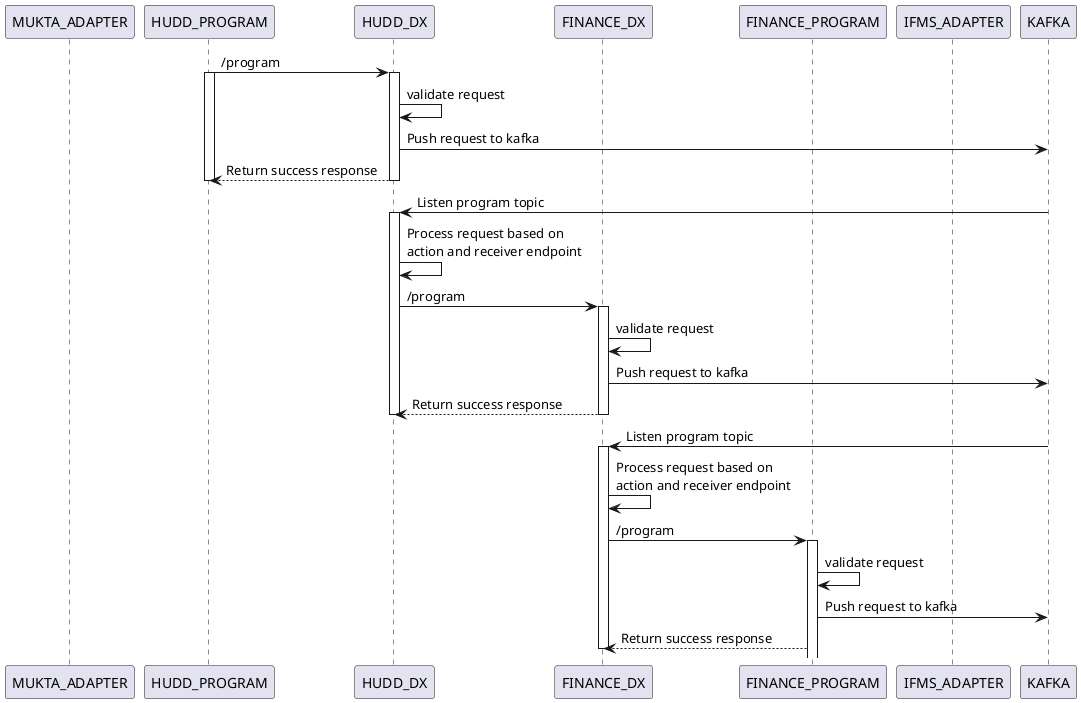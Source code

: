 @startuml
'actor  as User order 0
participant MUKTA_ADAPTER as MUKTA_ADAPTER order 1
participant HUDD_PROGRAM as HUDD_PROGRAM order 1
participant HUDD_DX as HUDD_DX order 2
participant FINANCE_DX as FINANCE_DX order 3
participant FINANCE_PROGRAM as FINANCE_PROGRAM order 4
participant IFMS_ADAPTER as IFMS_ADAPTER order 5
participant KAFKA as KAFKA order 6

HUDD_PROGRAM -> HUDD_DX:  /program
activate HUDD_PROGRAM
activate HUDD_DX
HUDD_DX -> HUDD_DX: validate request
HUDD_DX -> KAFKA: Push request to kafka
HUDD_PROGRAM <-- HUDD_DX:  Return success response
deactivate HUDD_DX
deactivate HUDD_PROGRAM
HUDD_DX <- KAFKA: Listen program topic
activate HUDD_DX
HUDD_DX -> HUDD_DX: Process request based on \naction and receiver endpoint
HUDD_DX -> FINANCE_DX:  /program
activate FINANCE_DX
FINANCE_DX -> FINANCE_DX: validate request
FINANCE_DX -> KAFKA: Push request to kafka
HUDD_DX <-- FINANCE_DX:  Return success response
deactivate HUDD_DX
deactivate FINANCE_DX

FINANCE_DX <- KAFKA: Listen program topic
activate FINANCE_DX
FINANCE_DX -> FINANCE_DX: Process request based on \naction and receiver endpoint
FINANCE_DX -> FINANCE_PROGRAM:  /program
activate FINANCE_PROGRAM
FINANCE_PROGRAM -> FINANCE_PROGRAM: validate request
FINANCE_PROGRAM -> KAFKA: Push request to kafka
FINANCE_DX <-- FINANCE_PROGRAM :  Return success response
deactivate HUDD_DX
deactivate FINANCE_DX


@enduml